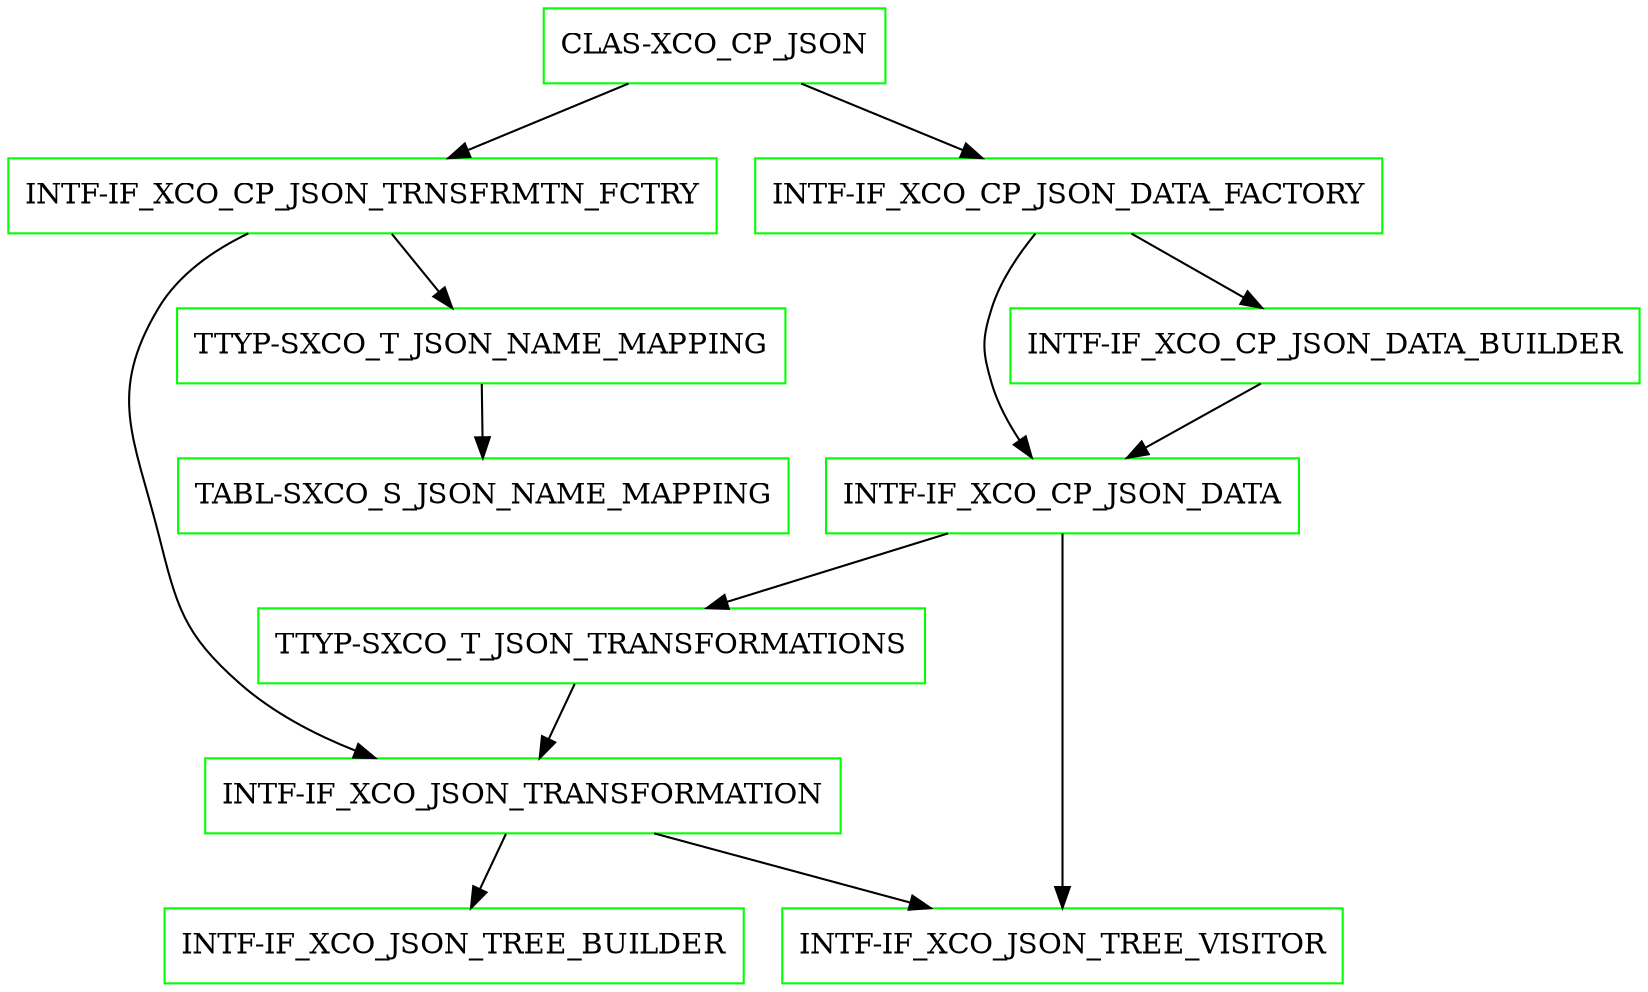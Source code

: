digraph G {
  "CLAS-XCO_CP_JSON" [shape=box,color=green];
  "INTF-IF_XCO_CP_JSON_TRNSFRMTN_FCTRY" [shape=box,color=green,URL="./INTF_IF_XCO_CP_JSON_TRNSFRMTN_FCTRY.html"];
  "INTF-IF_XCO_JSON_TRANSFORMATION" [shape=box,color=green,URL="./INTF_IF_XCO_JSON_TRANSFORMATION.html"];
  "INTF-IF_XCO_JSON_TREE_VISITOR" [shape=box,color=green,URL="./INTF_IF_XCO_JSON_TREE_VISITOR.html"];
  "INTF-IF_XCO_JSON_TREE_BUILDER" [shape=box,color=green,URL="./INTF_IF_XCO_JSON_TREE_BUILDER.html"];
  "TTYP-SXCO_T_JSON_NAME_MAPPING" [shape=box,color=green,URL="./TTYP_SXCO_T_JSON_NAME_MAPPING.html"];
  "TABL-SXCO_S_JSON_NAME_MAPPING" [shape=box,color=green,URL="./TABL_SXCO_S_JSON_NAME_MAPPING.html"];
  "INTF-IF_XCO_CP_JSON_DATA_FACTORY" [shape=box,color=green,URL="./INTF_IF_XCO_CP_JSON_DATA_FACTORY.html"];
  "INTF-IF_XCO_CP_JSON_DATA" [shape=box,color=green,URL="./INTF_IF_XCO_CP_JSON_DATA.html"];
  "TTYP-SXCO_T_JSON_TRANSFORMATIONS" [shape=box,color=green,URL="./TTYP_SXCO_T_JSON_TRANSFORMATIONS.html"];
  "INTF-IF_XCO_CP_JSON_DATA_BUILDER" [shape=box,color=green,URL="./INTF_IF_XCO_CP_JSON_DATA_BUILDER.html"];
  "CLAS-XCO_CP_JSON" -> "INTF-IF_XCO_CP_JSON_DATA_FACTORY";
  "CLAS-XCO_CP_JSON" -> "INTF-IF_XCO_CP_JSON_TRNSFRMTN_FCTRY";
  "INTF-IF_XCO_CP_JSON_TRNSFRMTN_FCTRY" -> "TTYP-SXCO_T_JSON_NAME_MAPPING";
  "INTF-IF_XCO_CP_JSON_TRNSFRMTN_FCTRY" -> "INTF-IF_XCO_JSON_TRANSFORMATION";
  "INTF-IF_XCO_JSON_TRANSFORMATION" -> "INTF-IF_XCO_JSON_TREE_BUILDER";
  "INTF-IF_XCO_JSON_TRANSFORMATION" -> "INTF-IF_XCO_JSON_TREE_VISITOR";
  "TTYP-SXCO_T_JSON_NAME_MAPPING" -> "TABL-SXCO_S_JSON_NAME_MAPPING";
  "INTF-IF_XCO_CP_JSON_DATA_FACTORY" -> "INTF-IF_XCO_CP_JSON_DATA_BUILDER";
  "INTF-IF_XCO_CP_JSON_DATA_FACTORY" -> "INTF-IF_XCO_CP_JSON_DATA";
  "INTF-IF_XCO_CP_JSON_DATA" -> "TTYP-SXCO_T_JSON_TRANSFORMATIONS";
  "INTF-IF_XCO_CP_JSON_DATA" -> "INTF-IF_XCO_JSON_TREE_VISITOR";
  "TTYP-SXCO_T_JSON_TRANSFORMATIONS" -> "INTF-IF_XCO_JSON_TRANSFORMATION";
  "INTF-IF_XCO_CP_JSON_DATA_BUILDER" -> "INTF-IF_XCO_CP_JSON_DATA";
}
